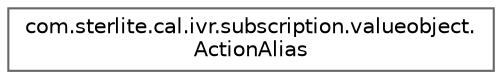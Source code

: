 digraph "Graphical Class Hierarchy"
{
 // LATEX_PDF_SIZE
  bgcolor="transparent";
  edge [fontname=Helvetica,fontsize=10,labelfontname=Helvetica,labelfontsize=10];
  node [fontname=Helvetica,fontsize=10,shape=box,height=0.2,width=0.4];
  rankdir="LR";
  Node0 [id="Node000000",label="com.sterlite.cal.ivr.subscription.valueobject.\lActionAlias",height=0.2,width=0.4,color="grey40", fillcolor="white", style="filled",URL="$enumcom_1_1sterlite_1_1cal_1_1ivr_1_1subscription_1_1valueobject_1_1_action_alias.html",tooltip=" "];
}
